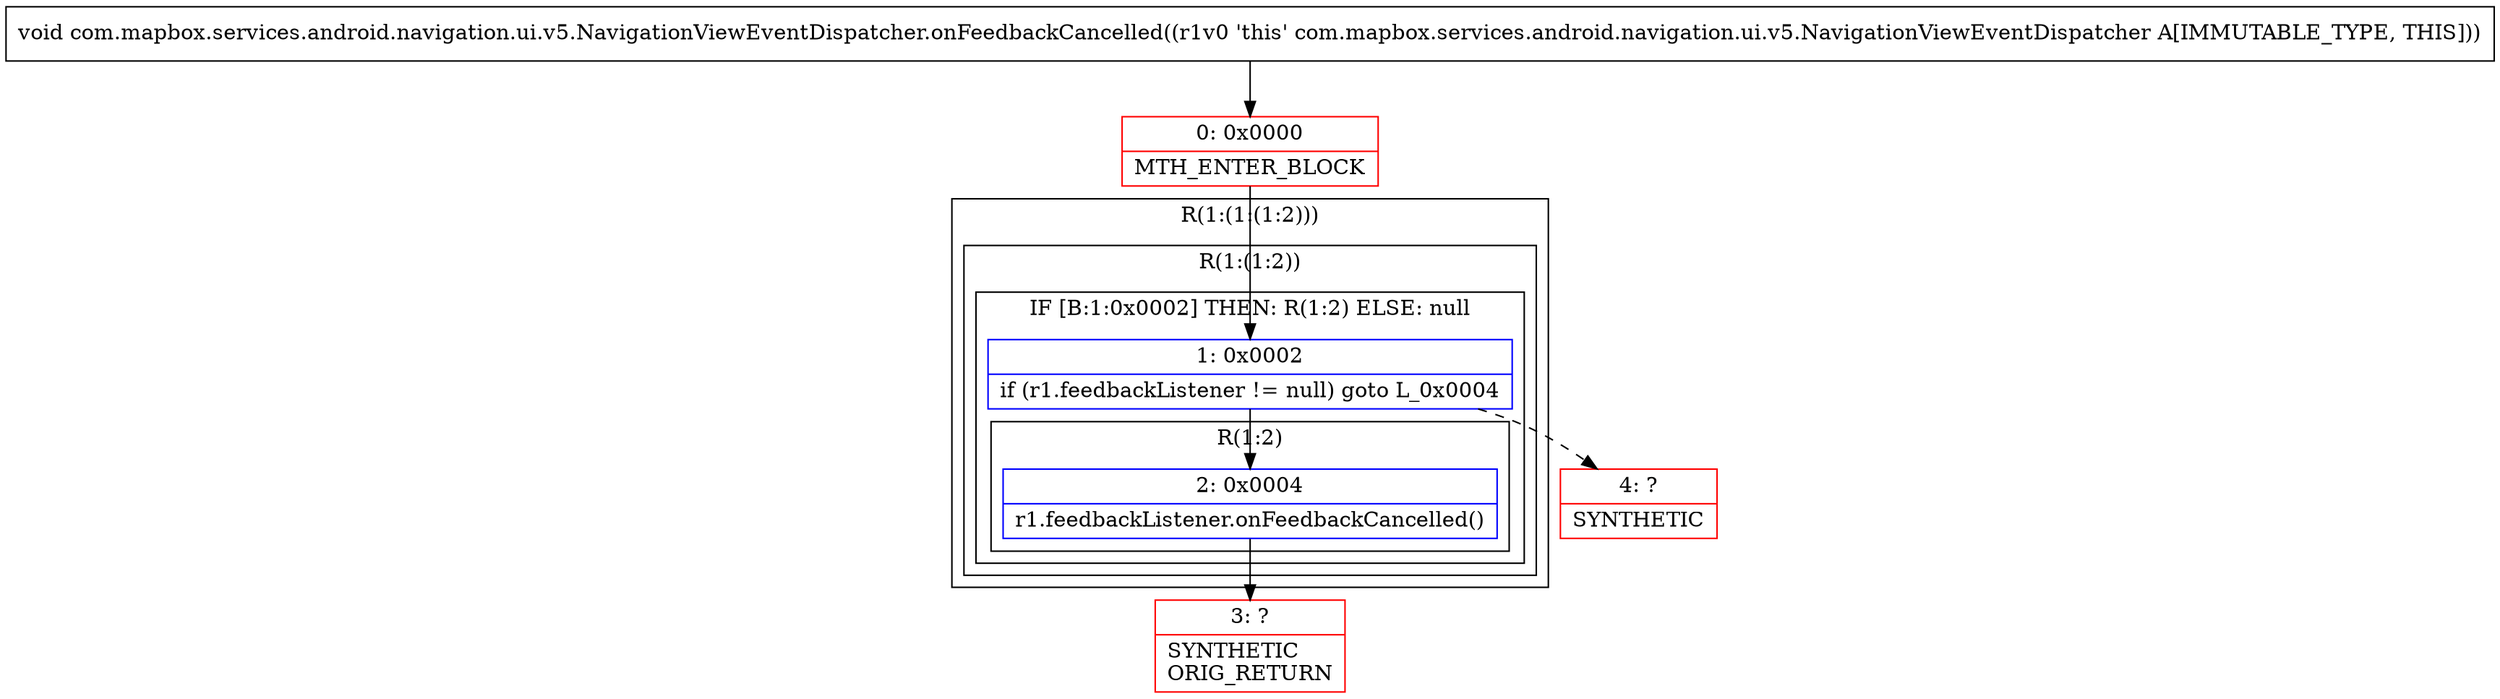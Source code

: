 digraph "CFG forcom.mapbox.services.android.navigation.ui.v5.NavigationViewEventDispatcher.onFeedbackCancelled()V" {
subgraph cluster_Region_312554994 {
label = "R(1:(1:(1:2)))";
node [shape=record,color=blue];
subgraph cluster_Region_522240770 {
label = "R(1:(1:2))";
node [shape=record,color=blue];
subgraph cluster_IfRegion_405861395 {
label = "IF [B:1:0x0002] THEN: R(1:2) ELSE: null";
node [shape=record,color=blue];
Node_1 [shape=record,label="{1\:\ 0x0002|if (r1.feedbackListener != null) goto L_0x0004\l}"];
subgraph cluster_Region_214941452 {
label = "R(1:2)";
node [shape=record,color=blue];
Node_2 [shape=record,label="{2\:\ 0x0004|r1.feedbackListener.onFeedbackCancelled()\l}"];
}
}
}
}
Node_0 [shape=record,color=red,label="{0\:\ 0x0000|MTH_ENTER_BLOCK\l}"];
Node_3 [shape=record,color=red,label="{3\:\ ?|SYNTHETIC\lORIG_RETURN\l}"];
Node_4 [shape=record,color=red,label="{4\:\ ?|SYNTHETIC\l}"];
MethodNode[shape=record,label="{void com.mapbox.services.android.navigation.ui.v5.NavigationViewEventDispatcher.onFeedbackCancelled((r1v0 'this' com.mapbox.services.android.navigation.ui.v5.NavigationViewEventDispatcher A[IMMUTABLE_TYPE, THIS])) }"];
MethodNode -> Node_0;
Node_1 -> Node_2;
Node_1 -> Node_4[style=dashed];
Node_2 -> Node_3;
Node_0 -> Node_1;
}

